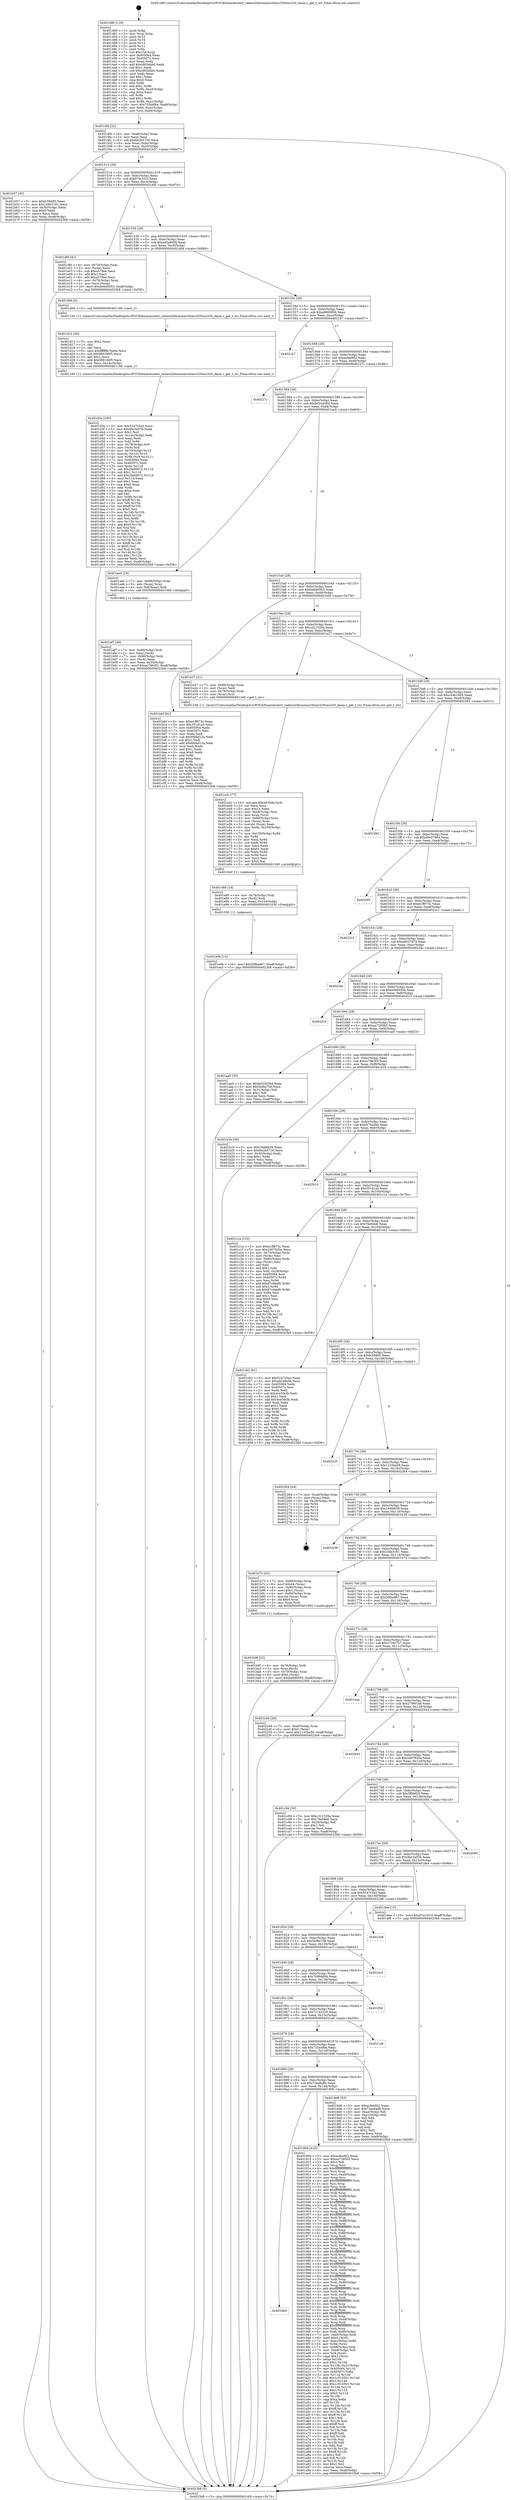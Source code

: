 digraph "0x401480" {
  label = "0x401480 (/mnt/c/Users/mathe/Desktop/tcc/POCII/binaries/extr_radare2librasmarchtms320tms320_dasm.c_get_t_str_Final-ollvm.out::main(0))"
  labelloc = "t"
  node[shape=record]

  Entry [label="",width=0.3,height=0.3,shape=circle,fillcolor=black,style=filled]
  "0x4014f4" [label="{
     0x4014f4 [32]\l
     | [instrs]\l
     &nbsp;&nbsp;0x4014f4 \<+6\>: mov -0xa8(%rbp),%eax\l
     &nbsp;&nbsp;0x4014fa \<+2\>: mov %eax,%ecx\l
     &nbsp;&nbsp;0x4014fc \<+6\>: sub $0x842b5716,%ecx\l
     &nbsp;&nbsp;0x401502 \<+6\>: mov %eax,-0xbc(%rbp)\l
     &nbsp;&nbsp;0x401508 \<+6\>: mov %ecx,-0xc0(%rbp)\l
     &nbsp;&nbsp;0x40150e \<+6\>: je 0000000000401b57 \<main+0x6d7\>\l
  }"]
  "0x401b57" [label="{
     0x401b57 [30]\l
     | [instrs]\l
     &nbsp;&nbsp;0x401b57 \<+5\>: mov $0xfc58d95,%eax\l
     &nbsp;&nbsp;0x401b5c \<+5\>: mov $0x1d4b3161,%ecx\l
     &nbsp;&nbsp;0x401b61 \<+3\>: mov -0x30(%rbp),%edx\l
     &nbsp;&nbsp;0x401b64 \<+3\>: cmp $0x0,%edx\l
     &nbsp;&nbsp;0x401b67 \<+3\>: cmove %ecx,%eax\l
     &nbsp;&nbsp;0x401b6a \<+6\>: mov %eax,-0xa8(%rbp)\l
     &nbsp;&nbsp;0x401b70 \<+5\>: jmp 00000000004023b8 \<main+0xf38\>\l
  }"]
  "0x401514" [label="{
     0x401514 [28]\l
     | [instrs]\l
     &nbsp;&nbsp;0x401514 \<+5\>: jmp 0000000000401519 \<main+0x99\>\l
     &nbsp;&nbsp;0x401519 \<+6\>: mov -0xbc(%rbp),%eax\l
     &nbsp;&nbsp;0x40151f \<+5\>: sub $0x97ec331f,%eax\l
     &nbsp;&nbsp;0x401524 \<+6\>: mov %eax,-0xc4(%rbp)\l
     &nbsp;&nbsp;0x40152a \<+6\>: je 0000000000401dfd \<main+0x97d\>\l
  }"]
  Exit [label="",width=0.3,height=0.3,shape=circle,fillcolor=black,style=filled,peripheries=2]
  "0x401dfd" [label="{
     0x401dfd [42]\l
     | [instrs]\l
     &nbsp;&nbsp;0x401dfd \<+4\>: mov -0x70(%rbp),%rax\l
     &nbsp;&nbsp;0x401e01 \<+2\>: mov (%rax),%ecx\l
     &nbsp;&nbsp;0x401e03 \<+6\>: sub $0xa578ee,%ecx\l
     &nbsp;&nbsp;0x401e09 \<+3\>: add $0x1,%ecx\l
     &nbsp;&nbsp;0x401e0c \<+6\>: add $0xa578ee,%ecx\l
     &nbsp;&nbsp;0x401e12 \<+4\>: mov -0x70(%rbp),%rax\l
     &nbsp;&nbsp;0x401e16 \<+2\>: mov %ecx,(%rax)\l
     &nbsp;&nbsp;0x401e18 \<+10\>: movl $0xbe6d0503,-0xa8(%rbp)\l
     &nbsp;&nbsp;0x401e22 \<+5\>: jmp 00000000004023b8 \<main+0xf38\>\l
  }"]
  "0x401530" [label="{
     0x401530 [28]\l
     | [instrs]\l
     &nbsp;&nbsp;0x401530 \<+5\>: jmp 0000000000401535 \<main+0xb5\>\l
     &nbsp;&nbsp;0x401535 \<+6\>: mov -0xbc(%rbp),%eax\l
     &nbsp;&nbsp;0x40153b \<+5\>: sub $0xa42a8e56,%eax\l
     &nbsp;&nbsp;0x401540 \<+6\>: mov %eax,-0xc8(%rbp)\l
     &nbsp;&nbsp;0x401546 \<+6\>: je 0000000000401d0d \<main+0x88d\>\l
  }"]
  "0x401e9b" [label="{
     0x401e9b [15]\l
     | [instrs]\l
     &nbsp;&nbsp;0x401e9b \<+10\>: movl $0x20fba967,-0xa8(%rbp)\l
     &nbsp;&nbsp;0x401ea5 \<+5\>: jmp 00000000004023b8 \<main+0xf38\>\l
  }"]
  "0x401d0d" [label="{
     0x401d0d [5]\l
     | [instrs]\l
     &nbsp;&nbsp;0x401d0d \<+5\>: call 0000000000401160 \<next_i\>\l
     | [calls]\l
     &nbsp;&nbsp;0x401160 \{1\} (/mnt/c/Users/mathe/Desktop/tcc/POCII/binaries/extr_radare2librasmarchtms320tms320_dasm.c_get_t_str_Final-ollvm.out::next_i)\l
  }"]
  "0x40154c" [label="{
     0x40154c [28]\l
     | [instrs]\l
     &nbsp;&nbsp;0x40154c \<+5\>: jmp 0000000000401551 \<main+0xd1\>\l
     &nbsp;&nbsp;0x401551 \<+6\>: mov -0xbc(%rbp),%eax\l
     &nbsp;&nbsp;0x401557 \<+5\>: sub $0xa8665956,%eax\l
     &nbsp;&nbsp;0x40155c \<+6\>: mov %eax,-0xcc(%rbp)\l
     &nbsp;&nbsp;0x401562 \<+6\>: je 00000000004021b7 \<main+0xd37\>\l
  }"]
  "0x401e89" [label="{
     0x401e89 [18]\l
     | [instrs]\l
     &nbsp;&nbsp;0x401e89 \<+4\>: mov -0x78(%rbp),%rdi\l
     &nbsp;&nbsp;0x401e8d \<+3\>: mov (%rdi),%rdi\l
     &nbsp;&nbsp;0x401e90 \<+6\>: mov %eax,-0x154(%rbp)\l
     &nbsp;&nbsp;0x401e96 \<+5\>: call 0000000000401030 \<free@plt\>\l
     | [calls]\l
     &nbsp;&nbsp;0x401030 \{1\} (unknown)\l
  }"]
  "0x4021b7" [label="{
     0x4021b7\l
  }", style=dashed]
  "0x401568" [label="{
     0x401568 [28]\l
     | [instrs]\l
     &nbsp;&nbsp;0x401568 \<+5\>: jmp 000000000040156d \<main+0xed\>\l
     &nbsp;&nbsp;0x40156d \<+6\>: mov -0xbc(%rbp),%eax\l
     &nbsp;&nbsp;0x401573 \<+5\>: sub $0xacfee902,%eax\l
     &nbsp;&nbsp;0x401578 \<+6\>: mov %eax,-0xd0(%rbp)\l
     &nbsp;&nbsp;0x40157e \<+6\>: je 000000000040227c \<main+0xdfc\>\l
  }"]
  "0x401e3c" [label="{
     0x401e3c [77]\l
     | [instrs]\l
     &nbsp;&nbsp;0x401e3c \<+10\>: movabs $0x4030de,%rdi\l
     &nbsp;&nbsp;0x401e46 \<+2\>: xor %ecx,%ecx\l
     &nbsp;&nbsp;0x401e48 \<+5\>: mov $0x1a,%edx\l
     &nbsp;&nbsp;0x401e4d \<+4\>: mov -0x68(%rbp),%rsi\l
     &nbsp;&nbsp;0x401e51 \<+3\>: mov %rax,(%rsi)\l
     &nbsp;&nbsp;0x401e54 \<+4\>: mov -0x68(%rbp),%rax\l
     &nbsp;&nbsp;0x401e58 \<+3\>: mov (%rax),%rax\l
     &nbsp;&nbsp;0x401e5b \<+3\>: movsbl (%rax),%eax\l
     &nbsp;&nbsp;0x401e5e \<+6\>: mov %edx,-0x150(%rbp)\l
     &nbsp;&nbsp;0x401e64 \<+1\>: cltd\l
     &nbsp;&nbsp;0x401e65 \<+7\>: mov -0x150(%rbp),%r8d\l
     &nbsp;&nbsp;0x401e6c \<+3\>: idiv %r8d\l
     &nbsp;&nbsp;0x401e6f \<+3\>: mov %ecx,%r9d\l
     &nbsp;&nbsp;0x401e72 \<+3\>: sub %edx,%r9d\l
     &nbsp;&nbsp;0x401e75 \<+2\>: mov %ecx,%edx\l
     &nbsp;&nbsp;0x401e77 \<+3\>: sub $0x61,%edx\l
     &nbsp;&nbsp;0x401e7a \<+3\>: add %edx,%r9d\l
     &nbsp;&nbsp;0x401e7d \<+3\>: sub %r9d,%ecx\l
     &nbsp;&nbsp;0x401e80 \<+2\>: mov %ecx,%esi\l
     &nbsp;&nbsp;0x401e82 \<+2\>: mov $0x0,%al\l
     &nbsp;&nbsp;0x401e84 \<+5\>: call 0000000000401040 \<printf@plt\>\l
     | [calls]\l
     &nbsp;&nbsp;0x401040 \{1\} (unknown)\l
  }"]
  "0x40227c" [label="{
     0x40227c\l
  }", style=dashed]
  "0x401584" [label="{
     0x401584 [28]\l
     | [instrs]\l
     &nbsp;&nbsp;0x401584 \<+5\>: jmp 0000000000401589 \<main+0x109\>\l
     &nbsp;&nbsp;0x401589 \<+6\>: mov -0xbc(%rbp),%eax\l
     &nbsp;&nbsp;0x40158f \<+5\>: sub $0xbd33d36d,%eax\l
     &nbsp;&nbsp;0x401594 \<+6\>: mov %eax,-0xd4(%rbp)\l
     &nbsp;&nbsp;0x40159a \<+6\>: je 0000000000401ae4 \<main+0x664\>\l
  }"]
  "0x401d3a" [label="{
     0x401d3a [180]\l
     | [instrs]\l
     &nbsp;&nbsp;0x401d3a \<+5\>: mov $0x5247c5a3,%ecx\l
     &nbsp;&nbsp;0x401d3f \<+5\>: mov $0x4bc3a076,%edx\l
     &nbsp;&nbsp;0x401d44 \<+3\>: mov $0x1,%sil\l
     &nbsp;&nbsp;0x401d47 \<+6\>: mov -0x14c(%rbp),%edi\l
     &nbsp;&nbsp;0x401d4d \<+3\>: imul %eax,%edi\l
     &nbsp;&nbsp;0x401d50 \<+3\>: mov %dil,%r8b\l
     &nbsp;&nbsp;0x401d53 \<+4\>: mov -0x78(%rbp),%r9\l
     &nbsp;&nbsp;0x401d57 \<+3\>: mov (%r9),%r9\l
     &nbsp;&nbsp;0x401d5a \<+4\>: mov -0x70(%rbp),%r10\l
     &nbsp;&nbsp;0x401d5e \<+3\>: movslq (%r10),%r10\l
     &nbsp;&nbsp;0x401d61 \<+4\>: mov %r8b,(%r9,%r10,1)\l
     &nbsp;&nbsp;0x401d65 \<+7\>: mov 0x405064,%eax\l
     &nbsp;&nbsp;0x401d6c \<+7\>: mov 0x40507c,%edi\l
     &nbsp;&nbsp;0x401d73 \<+3\>: mov %eax,%r11d\l
     &nbsp;&nbsp;0x401d76 \<+7\>: sub $0x2fa9d672,%r11d\l
     &nbsp;&nbsp;0x401d7d \<+4\>: sub $0x1,%r11d\l
     &nbsp;&nbsp;0x401d81 \<+7\>: add $0x2fa9d672,%r11d\l
     &nbsp;&nbsp;0x401d88 \<+4\>: imul %r11d,%eax\l
     &nbsp;&nbsp;0x401d8c \<+3\>: and $0x1,%eax\l
     &nbsp;&nbsp;0x401d8f \<+3\>: cmp $0x0,%eax\l
     &nbsp;&nbsp;0x401d92 \<+4\>: sete %r8b\l
     &nbsp;&nbsp;0x401d96 \<+3\>: cmp $0xa,%edi\l
     &nbsp;&nbsp;0x401d99 \<+3\>: setl %bl\l
     &nbsp;&nbsp;0x401d9c \<+3\>: mov %r8b,%r14b\l
     &nbsp;&nbsp;0x401d9f \<+4\>: xor $0xff,%r14b\l
     &nbsp;&nbsp;0x401da3 \<+3\>: mov %bl,%r15b\l
     &nbsp;&nbsp;0x401da6 \<+4\>: xor $0xff,%r15b\l
     &nbsp;&nbsp;0x401daa \<+4\>: xor $0x0,%sil\l
     &nbsp;&nbsp;0x401dae \<+3\>: mov %r14b,%r12b\l
     &nbsp;&nbsp;0x401db1 \<+4\>: and $0x0,%r12b\l
     &nbsp;&nbsp;0x401db5 \<+3\>: and %sil,%r8b\l
     &nbsp;&nbsp;0x401db8 \<+3\>: mov %r15b,%r13b\l
     &nbsp;&nbsp;0x401dbb \<+4\>: and $0x0,%r13b\l
     &nbsp;&nbsp;0x401dbf \<+3\>: and %sil,%bl\l
     &nbsp;&nbsp;0x401dc2 \<+3\>: or %r8b,%r12b\l
     &nbsp;&nbsp;0x401dc5 \<+3\>: or %bl,%r13b\l
     &nbsp;&nbsp;0x401dc8 \<+3\>: xor %r13b,%r12b\l
     &nbsp;&nbsp;0x401dcb \<+3\>: or %r15b,%r14b\l
     &nbsp;&nbsp;0x401dce \<+4\>: xor $0xff,%r14b\l
     &nbsp;&nbsp;0x401dd2 \<+4\>: or $0x0,%sil\l
     &nbsp;&nbsp;0x401dd6 \<+3\>: and %sil,%r14b\l
     &nbsp;&nbsp;0x401dd9 \<+3\>: or %r14b,%r12b\l
     &nbsp;&nbsp;0x401ddc \<+4\>: test $0x1,%r12b\l
     &nbsp;&nbsp;0x401de0 \<+3\>: cmovne %edx,%ecx\l
     &nbsp;&nbsp;0x401de3 \<+6\>: mov %ecx,-0xa8(%rbp)\l
     &nbsp;&nbsp;0x401de9 \<+5\>: jmp 00000000004023b8 \<main+0xf38\>\l
  }"]
  "0x401ae4" [label="{
     0x401ae4 [19]\l
     | [instrs]\l
     &nbsp;&nbsp;0x401ae4 \<+7\>: mov -0x98(%rbp),%rax\l
     &nbsp;&nbsp;0x401aeb \<+3\>: mov (%rax),%rax\l
     &nbsp;&nbsp;0x401aee \<+4\>: mov 0x8(%rax),%rdi\l
     &nbsp;&nbsp;0x401af2 \<+5\>: call 0000000000401060 \<atoi@plt\>\l
     | [calls]\l
     &nbsp;&nbsp;0x401060 \{1\} (unknown)\l
  }"]
  "0x4015a0" [label="{
     0x4015a0 [28]\l
     | [instrs]\l
     &nbsp;&nbsp;0x4015a0 \<+5\>: jmp 00000000004015a5 \<main+0x125\>\l
     &nbsp;&nbsp;0x4015a5 \<+6\>: mov -0xbc(%rbp),%eax\l
     &nbsp;&nbsp;0x4015ab \<+5\>: sub $0xbe6d0503,%eax\l
     &nbsp;&nbsp;0x4015b0 \<+6\>: mov %eax,-0xd8(%rbp)\l
     &nbsp;&nbsp;0x4015b6 \<+6\>: je 0000000000401bbf \<main+0x73f\>\l
  }"]
  "0x401d12" [label="{
     0x401d12 [40]\l
     | [instrs]\l
     &nbsp;&nbsp;0x401d12 \<+5\>: mov $0x2,%ecx\l
     &nbsp;&nbsp;0x401d17 \<+1\>: cltd\l
     &nbsp;&nbsp;0x401d18 \<+2\>: idiv %ecx\l
     &nbsp;&nbsp;0x401d1a \<+6\>: imul $0xfffffffe,%edx,%ecx\l
     &nbsp;&nbsp;0x401d20 \<+6\>: sub $0x969166f5,%ecx\l
     &nbsp;&nbsp;0x401d26 \<+3\>: add $0x1,%ecx\l
     &nbsp;&nbsp;0x401d29 \<+6\>: add $0x969166f5,%ecx\l
     &nbsp;&nbsp;0x401d2f \<+6\>: mov %ecx,-0x14c(%rbp)\l
     &nbsp;&nbsp;0x401d35 \<+5\>: call 0000000000401160 \<next_i\>\l
     | [calls]\l
     &nbsp;&nbsp;0x401160 \{1\} (/mnt/c/Users/mathe/Desktop/tcc/POCII/binaries/extr_radare2librasmarchtms320tms320_dasm.c_get_t_str_Final-ollvm.out::next_i)\l
  }"]
  "0x401bbf" [label="{
     0x401bbf [91]\l
     | [instrs]\l
     &nbsp;&nbsp;0x401bbf \<+5\>: mov $0xe1ff973c,%eax\l
     &nbsp;&nbsp;0x401bc4 \<+5\>: mov $0x351d1a3,%ecx\l
     &nbsp;&nbsp;0x401bc9 \<+7\>: mov 0x405064,%edx\l
     &nbsp;&nbsp;0x401bd0 \<+7\>: mov 0x40507c,%esi\l
     &nbsp;&nbsp;0x401bd7 \<+2\>: mov %edx,%edi\l
     &nbsp;&nbsp;0x401bd9 \<+6\>: sub $0x6fd4d12a,%edi\l
     &nbsp;&nbsp;0x401bdf \<+3\>: sub $0x1,%edi\l
     &nbsp;&nbsp;0x401be2 \<+6\>: add $0x6fd4d12a,%edi\l
     &nbsp;&nbsp;0x401be8 \<+3\>: imul %edi,%edx\l
     &nbsp;&nbsp;0x401beb \<+3\>: and $0x1,%edx\l
     &nbsp;&nbsp;0x401bee \<+3\>: cmp $0x0,%edx\l
     &nbsp;&nbsp;0x401bf1 \<+4\>: sete %r8b\l
     &nbsp;&nbsp;0x401bf5 \<+3\>: cmp $0xa,%esi\l
     &nbsp;&nbsp;0x401bf8 \<+4\>: setl %r9b\l
     &nbsp;&nbsp;0x401bfc \<+3\>: mov %r8b,%r10b\l
     &nbsp;&nbsp;0x401bff \<+3\>: and %r9b,%r10b\l
     &nbsp;&nbsp;0x401c02 \<+3\>: xor %r9b,%r8b\l
     &nbsp;&nbsp;0x401c05 \<+3\>: or %r8b,%r10b\l
     &nbsp;&nbsp;0x401c08 \<+4\>: test $0x1,%r10b\l
     &nbsp;&nbsp;0x401c0c \<+3\>: cmovne %ecx,%eax\l
     &nbsp;&nbsp;0x401c0f \<+6\>: mov %eax,-0xa8(%rbp)\l
     &nbsp;&nbsp;0x401c15 \<+5\>: jmp 00000000004023b8 \<main+0xf38\>\l
  }"]
  "0x4015bc" [label="{
     0x4015bc [28]\l
     | [instrs]\l
     &nbsp;&nbsp;0x4015bc \<+5\>: jmp 00000000004015c1 \<main+0x141\>\l
     &nbsp;&nbsp;0x4015c1 \<+6\>: mov -0xbc(%rbp),%eax\l
     &nbsp;&nbsp;0x4015c7 \<+5\>: sub $0xc321529a,%eax\l
     &nbsp;&nbsp;0x4015cc \<+6\>: mov %eax,-0xdc(%rbp)\l
     &nbsp;&nbsp;0x4015d2 \<+6\>: je 0000000000401e27 \<main+0x9a7\>\l
  }"]
  "0x401b9f" [label="{
     0x401b9f [32]\l
     | [instrs]\l
     &nbsp;&nbsp;0x401b9f \<+4\>: mov -0x78(%rbp),%rdi\l
     &nbsp;&nbsp;0x401ba3 \<+3\>: mov %rax,(%rdi)\l
     &nbsp;&nbsp;0x401ba6 \<+4\>: mov -0x70(%rbp),%rax\l
     &nbsp;&nbsp;0x401baa \<+6\>: movl $0x0,(%rax)\l
     &nbsp;&nbsp;0x401bb0 \<+10\>: movl $0xbe6d0503,-0xa8(%rbp)\l
     &nbsp;&nbsp;0x401bba \<+5\>: jmp 00000000004023b8 \<main+0xf38\>\l
  }"]
  "0x401e27" [label="{
     0x401e27 [21]\l
     | [instrs]\l
     &nbsp;&nbsp;0x401e27 \<+7\>: mov -0x88(%rbp),%rax\l
     &nbsp;&nbsp;0x401e2e \<+2\>: mov (%rax),%edi\l
     &nbsp;&nbsp;0x401e30 \<+4\>: mov -0x78(%rbp),%rax\l
     &nbsp;&nbsp;0x401e34 \<+3\>: mov (%rax),%rsi\l
     &nbsp;&nbsp;0x401e37 \<+5\>: call 0000000000401240 \<get_t_str\>\l
     | [calls]\l
     &nbsp;&nbsp;0x401240 \{1\} (/mnt/c/Users/mathe/Desktop/tcc/POCII/binaries/extr_radare2librasmarchtms320tms320_dasm.c_get_t_str_Final-ollvm.out::get_t_str)\l
  }"]
  "0x4015d8" [label="{
     0x4015d8 [28]\l
     | [instrs]\l
     &nbsp;&nbsp;0x4015d8 \<+5\>: jmp 00000000004015dd \<main+0x15d\>\l
     &nbsp;&nbsp;0x4015dd \<+6\>: mov -0xbc(%rbp),%eax\l
     &nbsp;&nbsp;0x4015e3 \<+5\>: sub $0xc54b1805,%eax\l
     &nbsp;&nbsp;0x4015e8 \<+6\>: mov %eax,-0xe0(%rbp)\l
     &nbsp;&nbsp;0x4015ee \<+6\>: je 0000000000402393 \<main+0xf13\>\l
  }"]
  "0x401af7" [label="{
     0x401af7 [36]\l
     | [instrs]\l
     &nbsp;&nbsp;0x401af7 \<+7\>: mov -0x90(%rbp),%rdi\l
     &nbsp;&nbsp;0x401afe \<+2\>: mov %eax,(%rdi)\l
     &nbsp;&nbsp;0x401b00 \<+7\>: mov -0x90(%rbp),%rdi\l
     &nbsp;&nbsp;0x401b07 \<+2\>: mov (%rdi),%eax\l
     &nbsp;&nbsp;0x401b09 \<+3\>: mov %eax,-0x30(%rbp)\l
     &nbsp;&nbsp;0x401b0c \<+10\>: movl $0xec7863f3,-0xa8(%rbp)\l
     &nbsp;&nbsp;0x401b16 \<+5\>: jmp 00000000004023b8 \<main+0xf38\>\l
  }"]
  "0x402393" [label="{
     0x402393\l
  }", style=dashed]
  "0x4015f4" [label="{
     0x4015f4 [28]\l
     | [instrs]\l
     &nbsp;&nbsp;0x4015f4 \<+5\>: jmp 00000000004015f9 \<main+0x179\>\l
     &nbsp;&nbsp;0x4015f9 \<+6\>: mov -0xbc(%rbp),%eax\l
     &nbsp;&nbsp;0x4015ff \<+5\>: sub $0xd9e07984,%eax\l
     &nbsp;&nbsp;0x401604 \<+6\>: mov %eax,-0xe4(%rbp)\l
     &nbsp;&nbsp;0x40160a \<+6\>: je 00000000004020f3 \<main+0xc73\>\l
  }"]
  "0x4018b0" [label="{
     0x4018b0\l
  }", style=dashed]
  "0x4020f3" [label="{
     0x4020f3\l
  }", style=dashed]
  "0x401610" [label="{
     0x401610 [28]\l
     | [instrs]\l
     &nbsp;&nbsp;0x401610 \<+5\>: jmp 0000000000401615 \<main+0x195\>\l
     &nbsp;&nbsp;0x401615 \<+6\>: mov -0xbc(%rbp),%eax\l
     &nbsp;&nbsp;0x40161b \<+5\>: sub $0xe1ff973c,%eax\l
     &nbsp;&nbsp;0x401620 \<+6\>: mov %eax,-0xe8(%rbp)\l
     &nbsp;&nbsp;0x401626 \<+6\>: je 00000000004022c1 \<main+0xe41\>\l
  }"]
  "0x40190b" [label="{
     0x40190b [410]\l
     | [instrs]\l
     &nbsp;&nbsp;0x40190b \<+5\>: mov $0xacfee902,%eax\l
     &nbsp;&nbsp;0x401910 \<+5\>: mov $0xea7265b5,%ecx\l
     &nbsp;&nbsp;0x401915 \<+2\>: mov $0x1,%dl\l
     &nbsp;&nbsp;0x401917 \<+3\>: mov %rsp,%rsi\l
     &nbsp;&nbsp;0x40191a \<+4\>: add $0xfffffffffffffff0,%rsi\l
     &nbsp;&nbsp;0x40191e \<+3\>: mov %rsi,%rsp\l
     &nbsp;&nbsp;0x401921 \<+7\>: mov %rsi,-0xa0(%rbp)\l
     &nbsp;&nbsp;0x401928 \<+3\>: mov %rsp,%rsi\l
     &nbsp;&nbsp;0x40192b \<+4\>: add $0xfffffffffffffff0,%rsi\l
     &nbsp;&nbsp;0x40192f \<+3\>: mov %rsi,%rsp\l
     &nbsp;&nbsp;0x401932 \<+3\>: mov %rsp,%rdi\l
     &nbsp;&nbsp;0x401935 \<+4\>: add $0xfffffffffffffff0,%rdi\l
     &nbsp;&nbsp;0x401939 \<+3\>: mov %rdi,%rsp\l
     &nbsp;&nbsp;0x40193c \<+7\>: mov %rdi,-0x98(%rbp)\l
     &nbsp;&nbsp;0x401943 \<+3\>: mov %rsp,%rdi\l
     &nbsp;&nbsp;0x401946 \<+4\>: add $0xfffffffffffffff0,%rdi\l
     &nbsp;&nbsp;0x40194a \<+3\>: mov %rdi,%rsp\l
     &nbsp;&nbsp;0x40194d \<+7\>: mov %rdi,-0x90(%rbp)\l
     &nbsp;&nbsp;0x401954 \<+3\>: mov %rsp,%rdi\l
     &nbsp;&nbsp;0x401957 \<+4\>: add $0xfffffffffffffff0,%rdi\l
     &nbsp;&nbsp;0x40195b \<+3\>: mov %rdi,%rsp\l
     &nbsp;&nbsp;0x40195e \<+7\>: mov %rdi,-0x88(%rbp)\l
     &nbsp;&nbsp;0x401965 \<+3\>: mov %rsp,%rdi\l
     &nbsp;&nbsp;0x401968 \<+4\>: add $0xfffffffffffffff0,%rdi\l
     &nbsp;&nbsp;0x40196c \<+3\>: mov %rdi,%rsp\l
     &nbsp;&nbsp;0x40196f \<+4\>: mov %rdi,-0x80(%rbp)\l
     &nbsp;&nbsp;0x401973 \<+3\>: mov %rsp,%rdi\l
     &nbsp;&nbsp;0x401976 \<+4\>: add $0xfffffffffffffff0,%rdi\l
     &nbsp;&nbsp;0x40197a \<+3\>: mov %rdi,%rsp\l
     &nbsp;&nbsp;0x40197d \<+4\>: mov %rdi,-0x78(%rbp)\l
     &nbsp;&nbsp;0x401981 \<+3\>: mov %rsp,%rdi\l
     &nbsp;&nbsp;0x401984 \<+4\>: add $0xfffffffffffffff0,%rdi\l
     &nbsp;&nbsp;0x401988 \<+3\>: mov %rdi,%rsp\l
     &nbsp;&nbsp;0x40198b \<+4\>: mov %rdi,-0x70(%rbp)\l
     &nbsp;&nbsp;0x40198f \<+3\>: mov %rsp,%rdi\l
     &nbsp;&nbsp;0x401992 \<+4\>: add $0xfffffffffffffff0,%rdi\l
     &nbsp;&nbsp;0x401996 \<+3\>: mov %rdi,%rsp\l
     &nbsp;&nbsp;0x401999 \<+4\>: mov %rdi,-0x68(%rbp)\l
     &nbsp;&nbsp;0x40199d \<+3\>: mov %rsp,%rdi\l
     &nbsp;&nbsp;0x4019a0 \<+4\>: add $0xfffffffffffffff0,%rdi\l
     &nbsp;&nbsp;0x4019a4 \<+3\>: mov %rdi,%rsp\l
     &nbsp;&nbsp;0x4019a7 \<+4\>: mov %rdi,-0x60(%rbp)\l
     &nbsp;&nbsp;0x4019ab \<+3\>: mov %rsp,%rdi\l
     &nbsp;&nbsp;0x4019ae \<+4\>: add $0xfffffffffffffff0,%rdi\l
     &nbsp;&nbsp;0x4019b2 \<+3\>: mov %rdi,%rsp\l
     &nbsp;&nbsp;0x4019b5 \<+4\>: mov %rdi,-0x58(%rbp)\l
     &nbsp;&nbsp;0x4019b9 \<+3\>: mov %rsp,%rdi\l
     &nbsp;&nbsp;0x4019bc \<+4\>: add $0xfffffffffffffff0,%rdi\l
     &nbsp;&nbsp;0x4019c0 \<+3\>: mov %rdi,%rsp\l
     &nbsp;&nbsp;0x4019c3 \<+4\>: mov %rdi,-0x50(%rbp)\l
     &nbsp;&nbsp;0x4019c7 \<+3\>: mov %rsp,%rdi\l
     &nbsp;&nbsp;0x4019ca \<+4\>: add $0xfffffffffffffff0,%rdi\l
     &nbsp;&nbsp;0x4019ce \<+3\>: mov %rdi,%rsp\l
     &nbsp;&nbsp;0x4019d1 \<+4\>: mov %rdi,-0x48(%rbp)\l
     &nbsp;&nbsp;0x4019d5 \<+3\>: mov %rsp,%rdi\l
     &nbsp;&nbsp;0x4019d8 \<+4\>: add $0xfffffffffffffff0,%rdi\l
     &nbsp;&nbsp;0x4019dc \<+3\>: mov %rdi,%rsp\l
     &nbsp;&nbsp;0x4019df \<+4\>: mov %rdi,-0x40(%rbp)\l
     &nbsp;&nbsp;0x4019e3 \<+7\>: mov -0xa0(%rbp),%rdi\l
     &nbsp;&nbsp;0x4019ea \<+6\>: movl $0x0,(%rdi)\l
     &nbsp;&nbsp;0x4019f0 \<+7\>: mov -0xac(%rbp),%r8d\l
     &nbsp;&nbsp;0x4019f7 \<+3\>: mov %r8d,(%rsi)\l
     &nbsp;&nbsp;0x4019fa \<+7\>: mov -0x98(%rbp),%rdi\l
     &nbsp;&nbsp;0x401a01 \<+7\>: mov -0xb8(%rbp),%r9\l
     &nbsp;&nbsp;0x401a08 \<+3\>: mov %r9,(%rdi)\l
     &nbsp;&nbsp;0x401a0b \<+3\>: cmpl $0x2,(%rsi)\l
     &nbsp;&nbsp;0x401a0e \<+4\>: setne %r10b\l
     &nbsp;&nbsp;0x401a12 \<+4\>: and $0x1,%r10b\l
     &nbsp;&nbsp;0x401a16 \<+4\>: mov %r10b,-0x31(%rbp)\l
     &nbsp;&nbsp;0x401a1a \<+8\>: mov 0x405064,%r11d\l
     &nbsp;&nbsp;0x401a22 \<+7\>: mov 0x40507c,%ebx\l
     &nbsp;&nbsp;0x401a29 \<+3\>: mov %r11d,%r14d\l
     &nbsp;&nbsp;0x401a2c \<+7\>: add $0x1c514561,%r14d\l
     &nbsp;&nbsp;0x401a33 \<+4\>: sub $0x1,%r14d\l
     &nbsp;&nbsp;0x401a37 \<+7\>: sub $0x1c514561,%r14d\l
     &nbsp;&nbsp;0x401a3e \<+4\>: imul %r14d,%r11d\l
     &nbsp;&nbsp;0x401a42 \<+4\>: and $0x1,%r11d\l
     &nbsp;&nbsp;0x401a46 \<+4\>: cmp $0x0,%r11d\l
     &nbsp;&nbsp;0x401a4a \<+4\>: sete %r10b\l
     &nbsp;&nbsp;0x401a4e \<+3\>: cmp $0xa,%ebx\l
     &nbsp;&nbsp;0x401a51 \<+4\>: setl %r15b\l
     &nbsp;&nbsp;0x401a55 \<+3\>: mov %r10b,%r12b\l
     &nbsp;&nbsp;0x401a58 \<+4\>: xor $0xff,%r12b\l
     &nbsp;&nbsp;0x401a5c \<+3\>: mov %r15b,%r13b\l
     &nbsp;&nbsp;0x401a5f \<+4\>: xor $0xff,%r13b\l
     &nbsp;&nbsp;0x401a63 \<+3\>: xor $0x1,%dl\l
     &nbsp;&nbsp;0x401a66 \<+3\>: mov %r12b,%sil\l
     &nbsp;&nbsp;0x401a69 \<+4\>: and $0xff,%sil\l
     &nbsp;&nbsp;0x401a6d \<+3\>: and %dl,%r10b\l
     &nbsp;&nbsp;0x401a70 \<+3\>: mov %r13b,%dil\l
     &nbsp;&nbsp;0x401a73 \<+4\>: and $0xff,%dil\l
     &nbsp;&nbsp;0x401a77 \<+3\>: and %dl,%r15b\l
     &nbsp;&nbsp;0x401a7a \<+3\>: or %r10b,%sil\l
     &nbsp;&nbsp;0x401a7d \<+3\>: or %r15b,%dil\l
     &nbsp;&nbsp;0x401a80 \<+3\>: xor %dil,%sil\l
     &nbsp;&nbsp;0x401a83 \<+3\>: or %r13b,%r12b\l
     &nbsp;&nbsp;0x401a86 \<+4\>: xor $0xff,%r12b\l
     &nbsp;&nbsp;0x401a8a \<+3\>: or $0x1,%dl\l
     &nbsp;&nbsp;0x401a8d \<+3\>: and %dl,%r12b\l
     &nbsp;&nbsp;0x401a90 \<+3\>: or %r12b,%sil\l
     &nbsp;&nbsp;0x401a93 \<+4\>: test $0x1,%sil\l
     &nbsp;&nbsp;0x401a97 \<+3\>: cmovne %ecx,%eax\l
     &nbsp;&nbsp;0x401a9a \<+6\>: mov %eax,-0xa8(%rbp)\l
     &nbsp;&nbsp;0x401aa0 \<+5\>: jmp 00000000004023b8 \<main+0xf38\>\l
  }"]
  "0x4022c1" [label="{
     0x4022c1\l
  }", style=dashed]
  "0x40162c" [label="{
     0x40162c [28]\l
     | [instrs]\l
     &nbsp;&nbsp;0x40162c \<+5\>: jmp 0000000000401631 \<main+0x1b1\>\l
     &nbsp;&nbsp;0x401631 \<+6\>: mov -0xbc(%rbp),%eax\l
     &nbsp;&nbsp;0x401637 \<+5\>: sub $0xe9537874,%eax\l
     &nbsp;&nbsp;0x40163c \<+6\>: mov %eax,-0xec(%rbp)\l
     &nbsp;&nbsp;0x401642 \<+6\>: je 000000000040234c \<main+0xecc\>\l
  }"]
  "0x401480" [label="{
     0x401480 [116]\l
     | [instrs]\l
     &nbsp;&nbsp;0x401480 \<+1\>: push %rbp\l
     &nbsp;&nbsp;0x401481 \<+3\>: mov %rsp,%rbp\l
     &nbsp;&nbsp;0x401484 \<+2\>: push %r15\l
     &nbsp;&nbsp;0x401486 \<+2\>: push %r14\l
     &nbsp;&nbsp;0x401488 \<+2\>: push %r13\l
     &nbsp;&nbsp;0x40148a \<+2\>: push %r12\l
     &nbsp;&nbsp;0x40148c \<+1\>: push %rbx\l
     &nbsp;&nbsp;0x40148d \<+7\>: sub $0x158,%rsp\l
     &nbsp;&nbsp;0x401494 \<+7\>: mov 0x405064,%eax\l
     &nbsp;&nbsp;0x40149b \<+7\>: mov 0x40507c,%ecx\l
     &nbsp;&nbsp;0x4014a2 \<+2\>: mov %eax,%edx\l
     &nbsp;&nbsp;0x4014a4 \<+6\>: add $0xcd02ebb0,%edx\l
     &nbsp;&nbsp;0x4014aa \<+3\>: sub $0x1,%edx\l
     &nbsp;&nbsp;0x4014ad \<+6\>: sub $0xcd02ebb0,%edx\l
     &nbsp;&nbsp;0x4014b3 \<+3\>: imul %edx,%eax\l
     &nbsp;&nbsp;0x4014b6 \<+3\>: and $0x1,%eax\l
     &nbsp;&nbsp;0x4014b9 \<+3\>: cmp $0x0,%eax\l
     &nbsp;&nbsp;0x4014bc \<+4\>: sete %r8b\l
     &nbsp;&nbsp;0x4014c0 \<+4\>: and $0x1,%r8b\l
     &nbsp;&nbsp;0x4014c4 \<+7\>: mov %r8b,-0xa2(%rbp)\l
     &nbsp;&nbsp;0x4014cb \<+3\>: cmp $0xa,%ecx\l
     &nbsp;&nbsp;0x4014ce \<+4\>: setl %r8b\l
     &nbsp;&nbsp;0x4014d2 \<+4\>: and $0x1,%r8b\l
     &nbsp;&nbsp;0x4014d6 \<+7\>: mov %r8b,-0xa1(%rbp)\l
     &nbsp;&nbsp;0x4014dd \<+10\>: movl $0x725a4fba,-0xa8(%rbp)\l
     &nbsp;&nbsp;0x4014e7 \<+6\>: mov %edi,-0xac(%rbp)\l
     &nbsp;&nbsp;0x4014ed \<+7\>: mov %rsi,-0xb8(%rbp)\l
  }"]
  "0x40234c" [label="{
     0x40234c\l
  }", style=dashed]
  "0x401648" [label="{
     0x401648 [28]\l
     | [instrs]\l
     &nbsp;&nbsp;0x401648 \<+5\>: jmp 000000000040164d \<main+0x1cd\>\l
     &nbsp;&nbsp;0x40164d \<+6\>: mov -0xbc(%rbp),%eax\l
     &nbsp;&nbsp;0x401653 \<+5\>: sub $0xe9d8555a,%eax\l
     &nbsp;&nbsp;0x401658 \<+6\>: mov %eax,-0xf0(%rbp)\l
     &nbsp;&nbsp;0x40165e \<+6\>: je 000000000040201f \<main+0xb9f\>\l
  }"]
  "0x4023b8" [label="{
     0x4023b8 [5]\l
     | [instrs]\l
     &nbsp;&nbsp;0x4023b8 \<+5\>: jmp 00000000004014f4 \<main+0x74\>\l
  }"]
  "0x40201f" [label="{
     0x40201f\l
  }", style=dashed]
  "0x401664" [label="{
     0x401664 [28]\l
     | [instrs]\l
     &nbsp;&nbsp;0x401664 \<+5\>: jmp 0000000000401669 \<main+0x1e9\>\l
     &nbsp;&nbsp;0x401669 \<+6\>: mov -0xbc(%rbp),%eax\l
     &nbsp;&nbsp;0x40166f \<+5\>: sub $0xea7265b5,%eax\l
     &nbsp;&nbsp;0x401674 \<+6\>: mov %eax,-0xf4(%rbp)\l
     &nbsp;&nbsp;0x40167a \<+6\>: je 0000000000401aa5 \<main+0x625\>\l
  }"]
  "0x401894" [label="{
     0x401894 [28]\l
     | [instrs]\l
     &nbsp;&nbsp;0x401894 \<+5\>: jmp 0000000000401899 \<main+0x419\>\l
     &nbsp;&nbsp;0x401899 \<+6\>: mov -0xbc(%rbp),%eax\l
     &nbsp;&nbsp;0x40189f \<+5\>: sub $0x72ee6a8b,%eax\l
     &nbsp;&nbsp;0x4018a4 \<+6\>: mov %eax,-0x144(%rbp)\l
     &nbsp;&nbsp;0x4018aa \<+6\>: je 000000000040190b \<main+0x48b\>\l
  }"]
  "0x401aa5" [label="{
     0x401aa5 [30]\l
     | [instrs]\l
     &nbsp;&nbsp;0x401aa5 \<+5\>: mov $0xbd33d36d,%eax\l
     &nbsp;&nbsp;0x401aaa \<+5\>: mov $0x5bf6e708,%ecx\l
     &nbsp;&nbsp;0x401aaf \<+3\>: mov -0x31(%rbp),%dl\l
     &nbsp;&nbsp;0x401ab2 \<+3\>: test $0x1,%dl\l
     &nbsp;&nbsp;0x401ab5 \<+3\>: cmovne %ecx,%eax\l
     &nbsp;&nbsp;0x401ab8 \<+6\>: mov %eax,-0xa8(%rbp)\l
     &nbsp;&nbsp;0x401abe \<+5\>: jmp 00000000004023b8 \<main+0xf38\>\l
  }"]
  "0x401680" [label="{
     0x401680 [28]\l
     | [instrs]\l
     &nbsp;&nbsp;0x401680 \<+5\>: jmp 0000000000401685 \<main+0x205\>\l
     &nbsp;&nbsp;0x401685 \<+6\>: mov -0xbc(%rbp),%eax\l
     &nbsp;&nbsp;0x40168b \<+5\>: sub $0xec7863f3,%eax\l
     &nbsp;&nbsp;0x401690 \<+6\>: mov %eax,-0xf8(%rbp)\l
     &nbsp;&nbsp;0x401696 \<+6\>: je 0000000000401b1b \<main+0x69b\>\l
  }"]
  "0x4018d6" [label="{
     0x4018d6 [53]\l
     | [instrs]\l
     &nbsp;&nbsp;0x4018d6 \<+5\>: mov $0xacfee902,%eax\l
     &nbsp;&nbsp;0x4018db \<+5\>: mov $0x72ee6a8b,%ecx\l
     &nbsp;&nbsp;0x4018e0 \<+6\>: mov -0xa2(%rbp),%dl\l
     &nbsp;&nbsp;0x4018e6 \<+7\>: mov -0xa1(%rbp),%sil\l
     &nbsp;&nbsp;0x4018ed \<+3\>: mov %dl,%dil\l
     &nbsp;&nbsp;0x4018f0 \<+3\>: and %sil,%dil\l
     &nbsp;&nbsp;0x4018f3 \<+3\>: xor %sil,%dl\l
     &nbsp;&nbsp;0x4018f6 \<+3\>: or %dl,%dil\l
     &nbsp;&nbsp;0x4018f9 \<+4\>: test $0x1,%dil\l
     &nbsp;&nbsp;0x4018fd \<+3\>: cmovne %ecx,%eax\l
     &nbsp;&nbsp;0x401900 \<+6\>: mov %eax,-0xa8(%rbp)\l
     &nbsp;&nbsp;0x401906 \<+5\>: jmp 00000000004023b8 \<main+0xf38\>\l
  }"]
  "0x401b1b" [label="{
     0x401b1b [30]\l
     | [instrs]\l
     &nbsp;&nbsp;0x401b1b \<+5\>: mov $0x194fd639,%eax\l
     &nbsp;&nbsp;0x401b20 \<+5\>: mov $0x842b5716,%ecx\l
     &nbsp;&nbsp;0x401b25 \<+3\>: mov -0x30(%rbp),%edx\l
     &nbsp;&nbsp;0x401b28 \<+3\>: cmp $0x1,%edx\l
     &nbsp;&nbsp;0x401b2b \<+3\>: cmovl %ecx,%eax\l
     &nbsp;&nbsp;0x401b2e \<+6\>: mov %eax,-0xa8(%rbp)\l
     &nbsp;&nbsp;0x401b34 \<+5\>: jmp 00000000004023b8 \<main+0xf38\>\l
  }"]
  "0x40169c" [label="{
     0x40169c [28]\l
     | [instrs]\l
     &nbsp;&nbsp;0x40169c \<+5\>: jmp 00000000004016a1 \<main+0x221\>\l
     &nbsp;&nbsp;0x4016a1 \<+6\>: mov -0xbc(%rbp),%eax\l
     &nbsp;&nbsp;0x4016a7 \<+5\>: sub $0xf470a2bb,%eax\l
     &nbsp;&nbsp;0x4016ac \<+6\>: mov %eax,-0xfc(%rbp)\l
     &nbsp;&nbsp;0x4016b2 \<+6\>: je 0000000000402010 \<main+0xb90\>\l
  }"]
  "0x401878" [label="{
     0x401878 [28]\l
     | [instrs]\l
     &nbsp;&nbsp;0x401878 \<+5\>: jmp 000000000040187d \<main+0x3fd\>\l
     &nbsp;&nbsp;0x40187d \<+6\>: mov -0xbc(%rbp),%eax\l
     &nbsp;&nbsp;0x401883 \<+5\>: sub $0x725a4fba,%eax\l
     &nbsp;&nbsp;0x401888 \<+6\>: mov %eax,-0x140(%rbp)\l
     &nbsp;&nbsp;0x40188e \<+6\>: je 00000000004018d6 \<main+0x456\>\l
  }"]
  "0x402010" [label="{
     0x402010\l
  }", style=dashed]
  "0x4016b8" [label="{
     0x4016b8 [28]\l
     | [instrs]\l
     &nbsp;&nbsp;0x4016b8 \<+5\>: jmp 00000000004016bd \<main+0x23d\>\l
     &nbsp;&nbsp;0x4016bd \<+6\>: mov -0xbc(%rbp),%eax\l
     &nbsp;&nbsp;0x4016c3 \<+5\>: sub $0x351d1a3,%eax\l
     &nbsp;&nbsp;0x4016c8 \<+6\>: mov %eax,-0x100(%rbp)\l
     &nbsp;&nbsp;0x4016ce \<+6\>: je 0000000000401c1a \<main+0x79a\>\l
  }"]
  "0x4021a8" [label="{
     0x4021a8\l
  }", style=dashed]
  "0x401c1a" [label="{
     0x401c1a [122]\l
     | [instrs]\l
     &nbsp;&nbsp;0x401c1a \<+5\>: mov $0xe1ff973c,%eax\l
     &nbsp;&nbsp;0x401c1f \<+5\>: mov $0x2d07820e,%ecx\l
     &nbsp;&nbsp;0x401c24 \<+4\>: mov -0x70(%rbp),%rdx\l
     &nbsp;&nbsp;0x401c28 \<+2\>: mov (%rdx),%esi\l
     &nbsp;&nbsp;0x401c2a \<+4\>: mov -0x80(%rbp),%rdx\l
     &nbsp;&nbsp;0x401c2e \<+2\>: cmp (%rdx),%esi\l
     &nbsp;&nbsp;0x401c30 \<+4\>: setl %dil\l
     &nbsp;&nbsp;0x401c34 \<+4\>: and $0x1,%dil\l
     &nbsp;&nbsp;0x401c38 \<+4\>: mov %dil,-0x29(%rbp)\l
     &nbsp;&nbsp;0x401c3c \<+7\>: mov 0x405064,%esi\l
     &nbsp;&nbsp;0x401c43 \<+8\>: mov 0x40507c,%r8d\l
     &nbsp;&nbsp;0x401c4b \<+3\>: mov %esi,%r9d\l
     &nbsp;&nbsp;0x401c4e \<+7\>: add $0x87c9abf0,%r9d\l
     &nbsp;&nbsp;0x401c55 \<+4\>: sub $0x1,%r9d\l
     &nbsp;&nbsp;0x401c59 \<+7\>: sub $0x87c9abf0,%r9d\l
     &nbsp;&nbsp;0x401c60 \<+4\>: imul %r9d,%esi\l
     &nbsp;&nbsp;0x401c64 \<+3\>: and $0x1,%esi\l
     &nbsp;&nbsp;0x401c67 \<+3\>: cmp $0x0,%esi\l
     &nbsp;&nbsp;0x401c6a \<+4\>: sete %dil\l
     &nbsp;&nbsp;0x401c6e \<+4\>: cmp $0xa,%r8d\l
     &nbsp;&nbsp;0x401c72 \<+4\>: setl %r10b\l
     &nbsp;&nbsp;0x401c76 \<+3\>: mov %dil,%r11b\l
     &nbsp;&nbsp;0x401c79 \<+3\>: and %r10b,%r11b\l
     &nbsp;&nbsp;0x401c7c \<+3\>: xor %r10b,%dil\l
     &nbsp;&nbsp;0x401c7f \<+3\>: or %dil,%r11b\l
     &nbsp;&nbsp;0x401c82 \<+4\>: test $0x1,%r11b\l
     &nbsp;&nbsp;0x401c86 \<+3\>: cmovne %ecx,%eax\l
     &nbsp;&nbsp;0x401c89 \<+6\>: mov %eax,-0xa8(%rbp)\l
     &nbsp;&nbsp;0x401c8f \<+5\>: jmp 00000000004023b8 \<main+0xf38\>\l
  }"]
  "0x4016d4" [label="{
     0x4016d4 [28]\l
     | [instrs]\l
     &nbsp;&nbsp;0x4016d4 \<+5\>: jmp 00000000004016d9 \<main+0x259\>\l
     &nbsp;&nbsp;0x4016d9 \<+6\>: mov -0xbc(%rbp),%eax\l
     &nbsp;&nbsp;0x4016df \<+5\>: sub $0x76e6de6,%eax\l
     &nbsp;&nbsp;0x4016e4 \<+6\>: mov %eax,-0x104(%rbp)\l
     &nbsp;&nbsp;0x4016ea \<+6\>: je 0000000000401cb2 \<main+0x832\>\l
  }"]
  "0x40185c" [label="{
     0x40185c [28]\l
     | [instrs]\l
     &nbsp;&nbsp;0x40185c \<+5\>: jmp 0000000000401861 \<main+0x3e1\>\l
     &nbsp;&nbsp;0x401861 \<+6\>: mov -0xbc(%rbp),%eax\l
     &nbsp;&nbsp;0x401867 \<+5\>: sub $0x71142216,%eax\l
     &nbsp;&nbsp;0x40186c \<+6\>: mov %eax,-0x13c(%rbp)\l
     &nbsp;&nbsp;0x401872 \<+6\>: je 00000000004021a8 \<main+0xd28\>\l
  }"]
  "0x401cb2" [label="{
     0x401cb2 [91]\l
     | [instrs]\l
     &nbsp;&nbsp;0x401cb2 \<+5\>: mov $0x5247c5a3,%eax\l
     &nbsp;&nbsp;0x401cb7 \<+5\>: mov $0xa42a8e56,%ecx\l
     &nbsp;&nbsp;0x401cbc \<+7\>: mov 0x405064,%edx\l
     &nbsp;&nbsp;0x401cc3 \<+7\>: mov 0x40507c,%esi\l
     &nbsp;&nbsp;0x401cca \<+2\>: mov %edx,%edi\l
     &nbsp;&nbsp;0x401ccc \<+6\>: sub $0x4ce5fe3b,%edi\l
     &nbsp;&nbsp;0x401cd2 \<+3\>: sub $0x1,%edi\l
     &nbsp;&nbsp;0x401cd5 \<+6\>: add $0x4ce5fe3b,%edi\l
     &nbsp;&nbsp;0x401cdb \<+3\>: imul %edi,%edx\l
     &nbsp;&nbsp;0x401cde \<+3\>: and $0x1,%edx\l
     &nbsp;&nbsp;0x401ce1 \<+3\>: cmp $0x0,%edx\l
     &nbsp;&nbsp;0x401ce4 \<+4\>: sete %r8b\l
     &nbsp;&nbsp;0x401ce8 \<+3\>: cmp $0xa,%esi\l
     &nbsp;&nbsp;0x401ceb \<+4\>: setl %r9b\l
     &nbsp;&nbsp;0x401cef \<+3\>: mov %r8b,%r10b\l
     &nbsp;&nbsp;0x401cf2 \<+3\>: and %r9b,%r10b\l
     &nbsp;&nbsp;0x401cf5 \<+3\>: xor %r9b,%r8b\l
     &nbsp;&nbsp;0x401cf8 \<+3\>: or %r8b,%r10b\l
     &nbsp;&nbsp;0x401cfb \<+4\>: test $0x1,%r10b\l
     &nbsp;&nbsp;0x401cff \<+3\>: cmovne %ecx,%eax\l
     &nbsp;&nbsp;0x401d02 \<+6\>: mov %eax,-0xa8(%rbp)\l
     &nbsp;&nbsp;0x401d08 \<+5\>: jmp 00000000004023b8 \<main+0xf38\>\l
  }"]
  "0x4016f0" [label="{
     0x4016f0 [28]\l
     | [instrs]\l
     &nbsp;&nbsp;0x4016f0 \<+5\>: jmp 00000000004016f5 \<main+0x275\>\l
     &nbsp;&nbsp;0x4016f5 \<+6\>: mov -0xbc(%rbp),%eax\l
     &nbsp;&nbsp;0x4016fb \<+5\>: sub $0xfc58d95,%eax\l
     &nbsp;&nbsp;0x401700 \<+6\>: mov %eax,-0x108(%rbp)\l
     &nbsp;&nbsp;0x401706 \<+6\>: je 0000000000402225 \<main+0xda5\>\l
  }"]
  "0x401f3d" [label="{
     0x401f3d\l
  }", style=dashed]
  "0x402225" [label="{
     0x402225\l
  }", style=dashed]
  "0x40170c" [label="{
     0x40170c [28]\l
     | [instrs]\l
     &nbsp;&nbsp;0x40170c \<+5\>: jmp 0000000000401711 \<main+0x291\>\l
     &nbsp;&nbsp;0x401711 \<+6\>: mov -0xbc(%rbp),%eax\l
     &nbsp;&nbsp;0x401717 \<+5\>: sub $0x1133be59,%eax\l
     &nbsp;&nbsp;0x40171c \<+6\>: mov %eax,-0x10c(%rbp)\l
     &nbsp;&nbsp;0x401722 \<+6\>: je 0000000000402264 \<main+0xde4\>\l
  }"]
  "0x401840" [label="{
     0x401840 [28]\l
     | [instrs]\l
     &nbsp;&nbsp;0x401840 \<+5\>: jmp 0000000000401845 \<main+0x3c5\>\l
     &nbsp;&nbsp;0x401845 \<+6\>: mov -0xbc(%rbp),%eax\l
     &nbsp;&nbsp;0x40184b \<+5\>: sub $0x7099dd84,%eax\l
     &nbsp;&nbsp;0x401850 \<+6\>: mov %eax,-0x138(%rbp)\l
     &nbsp;&nbsp;0x401856 \<+6\>: je 0000000000401f3d \<main+0xabd\>\l
  }"]
  "0x402264" [label="{
     0x402264 [24]\l
     | [instrs]\l
     &nbsp;&nbsp;0x402264 \<+7\>: mov -0xa0(%rbp),%rax\l
     &nbsp;&nbsp;0x40226b \<+2\>: mov (%rax),%eax\l
     &nbsp;&nbsp;0x40226d \<+4\>: lea -0x28(%rbp),%rsp\l
     &nbsp;&nbsp;0x402271 \<+1\>: pop %rbx\l
     &nbsp;&nbsp;0x402272 \<+2\>: pop %r12\l
     &nbsp;&nbsp;0x402274 \<+2\>: pop %r13\l
     &nbsp;&nbsp;0x402276 \<+2\>: pop %r14\l
     &nbsp;&nbsp;0x402278 \<+2\>: pop %r15\l
     &nbsp;&nbsp;0x40227a \<+1\>: pop %rbp\l
     &nbsp;&nbsp;0x40227b \<+1\>: ret\l
  }"]
  "0x401728" [label="{
     0x401728 [28]\l
     | [instrs]\l
     &nbsp;&nbsp;0x401728 \<+5\>: jmp 000000000040172d \<main+0x2ad\>\l
     &nbsp;&nbsp;0x40172d \<+6\>: mov -0xbc(%rbp),%eax\l
     &nbsp;&nbsp;0x401733 \<+5\>: sub $0x194fd639,%eax\l
     &nbsp;&nbsp;0x401738 \<+6\>: mov %eax,-0x110(%rbp)\l
     &nbsp;&nbsp;0x40173e \<+6\>: je 0000000000401b39 \<main+0x6b9\>\l
  }"]
  "0x401ac3" [label="{
     0x401ac3\l
  }", style=dashed]
  "0x401b39" [label="{
     0x401b39\l
  }", style=dashed]
  "0x401744" [label="{
     0x401744 [28]\l
     | [instrs]\l
     &nbsp;&nbsp;0x401744 \<+5\>: jmp 0000000000401749 \<main+0x2c9\>\l
     &nbsp;&nbsp;0x401749 \<+6\>: mov -0xbc(%rbp),%eax\l
     &nbsp;&nbsp;0x40174f \<+5\>: sub $0x1d4b3161,%eax\l
     &nbsp;&nbsp;0x401754 \<+6\>: mov %eax,-0x114(%rbp)\l
     &nbsp;&nbsp;0x40175a \<+6\>: je 0000000000401b75 \<main+0x6f5\>\l
  }"]
  "0x401824" [label="{
     0x401824 [28]\l
     | [instrs]\l
     &nbsp;&nbsp;0x401824 \<+5\>: jmp 0000000000401829 \<main+0x3a9\>\l
     &nbsp;&nbsp;0x401829 \<+6\>: mov -0xbc(%rbp),%eax\l
     &nbsp;&nbsp;0x40182f \<+5\>: sub $0x5bf6e708,%eax\l
     &nbsp;&nbsp;0x401834 \<+6\>: mov %eax,-0x134(%rbp)\l
     &nbsp;&nbsp;0x40183a \<+6\>: je 0000000000401ac3 \<main+0x643\>\l
  }"]
  "0x401b75" [label="{
     0x401b75 [42]\l
     | [instrs]\l
     &nbsp;&nbsp;0x401b75 \<+7\>: mov -0x88(%rbp),%rax\l
     &nbsp;&nbsp;0x401b7c \<+6\>: movl $0x64,(%rax)\l
     &nbsp;&nbsp;0x401b82 \<+4\>: mov -0x80(%rbp),%rax\l
     &nbsp;&nbsp;0x401b86 \<+6\>: movl $0x1,(%rax)\l
     &nbsp;&nbsp;0x401b8c \<+4\>: mov -0x80(%rbp),%rax\l
     &nbsp;&nbsp;0x401b90 \<+3\>: movslq (%rax),%rax\l
     &nbsp;&nbsp;0x401b93 \<+4\>: shl $0x0,%rax\l
     &nbsp;&nbsp;0x401b97 \<+3\>: mov %rax,%rdi\l
     &nbsp;&nbsp;0x401b9a \<+5\>: call 0000000000401050 \<malloc@plt\>\l
     | [calls]\l
     &nbsp;&nbsp;0x401050 \{1\} (unknown)\l
  }"]
  "0x401760" [label="{
     0x401760 [28]\l
     | [instrs]\l
     &nbsp;&nbsp;0x401760 \<+5\>: jmp 0000000000401765 \<main+0x2e5\>\l
     &nbsp;&nbsp;0x401765 \<+6\>: mov -0xbc(%rbp),%eax\l
     &nbsp;&nbsp;0x40176b \<+5\>: sub $0x20fba967,%eax\l
     &nbsp;&nbsp;0x401770 \<+6\>: mov %eax,-0x118(%rbp)\l
     &nbsp;&nbsp;0x401776 \<+6\>: je 0000000000402248 \<main+0xdc8\>\l
  }"]
  "0x4022e6" [label="{
     0x4022e6\l
  }", style=dashed]
  "0x402248" [label="{
     0x402248 [28]\l
     | [instrs]\l
     &nbsp;&nbsp;0x402248 \<+7\>: mov -0xa0(%rbp),%rax\l
     &nbsp;&nbsp;0x40224f \<+6\>: movl $0x0,(%rax)\l
     &nbsp;&nbsp;0x402255 \<+10\>: movl $0x1133be59,-0xa8(%rbp)\l
     &nbsp;&nbsp;0x40225f \<+5\>: jmp 00000000004023b8 \<main+0xf38\>\l
  }"]
  "0x40177c" [label="{
     0x40177c [28]\l
     | [instrs]\l
     &nbsp;&nbsp;0x40177c \<+5\>: jmp 0000000000401781 \<main+0x301\>\l
     &nbsp;&nbsp;0x401781 \<+6\>: mov -0xbc(%rbp),%eax\l
     &nbsp;&nbsp;0x401787 \<+5\>: sub $0x2726c7b7,%eax\l
     &nbsp;&nbsp;0x40178c \<+6\>: mov %eax,-0x11c(%rbp)\l
     &nbsp;&nbsp;0x401792 \<+6\>: je 0000000000401eaa \<main+0xa2a\>\l
  }"]
  "0x401808" [label="{
     0x401808 [28]\l
     | [instrs]\l
     &nbsp;&nbsp;0x401808 \<+5\>: jmp 000000000040180d \<main+0x38d\>\l
     &nbsp;&nbsp;0x40180d \<+6\>: mov -0xbc(%rbp),%eax\l
     &nbsp;&nbsp;0x401813 \<+5\>: sub $0x5247c5a3,%eax\l
     &nbsp;&nbsp;0x401818 \<+6\>: mov %eax,-0x130(%rbp)\l
     &nbsp;&nbsp;0x40181e \<+6\>: je 00000000004022e6 \<main+0xe66\>\l
  }"]
  "0x401eaa" [label="{
     0x401eaa\l
  }", style=dashed]
  "0x401798" [label="{
     0x401798 [28]\l
     | [instrs]\l
     &nbsp;&nbsp;0x401798 \<+5\>: jmp 000000000040179d \<main+0x31d\>\l
     &nbsp;&nbsp;0x40179d \<+6\>: mov -0xbc(%rbp),%eax\l
     &nbsp;&nbsp;0x4017a3 \<+5\>: sub $0x2796f1ab,%eax\l
     &nbsp;&nbsp;0x4017a8 \<+6\>: mov %eax,-0x120(%rbp)\l
     &nbsp;&nbsp;0x4017ae \<+6\>: je 0000000000402043 \<main+0xbc3\>\l
  }"]
  "0x401dee" [label="{
     0x401dee [15]\l
     | [instrs]\l
     &nbsp;&nbsp;0x401dee \<+10\>: movl $0x97ec331f,-0xa8(%rbp)\l
     &nbsp;&nbsp;0x401df8 \<+5\>: jmp 00000000004023b8 \<main+0xf38\>\l
  }"]
  "0x402043" [label="{
     0x402043\l
  }", style=dashed]
  "0x4017b4" [label="{
     0x4017b4 [28]\l
     | [instrs]\l
     &nbsp;&nbsp;0x4017b4 \<+5\>: jmp 00000000004017b9 \<main+0x339\>\l
     &nbsp;&nbsp;0x4017b9 \<+6\>: mov -0xbc(%rbp),%eax\l
     &nbsp;&nbsp;0x4017bf \<+5\>: sub $0x2d07820e,%eax\l
     &nbsp;&nbsp;0x4017c4 \<+6\>: mov %eax,-0x124(%rbp)\l
     &nbsp;&nbsp;0x4017ca \<+6\>: je 0000000000401c94 \<main+0x814\>\l
  }"]
  "0x4017ec" [label="{
     0x4017ec [28]\l
     | [instrs]\l
     &nbsp;&nbsp;0x4017ec \<+5\>: jmp 00000000004017f1 \<main+0x371\>\l
     &nbsp;&nbsp;0x4017f1 \<+6\>: mov -0xbc(%rbp),%eax\l
     &nbsp;&nbsp;0x4017f7 \<+5\>: sub $0x4bc3a076,%eax\l
     &nbsp;&nbsp;0x4017fc \<+6\>: mov %eax,-0x12c(%rbp)\l
     &nbsp;&nbsp;0x401802 \<+6\>: je 0000000000401dee \<main+0x96e\>\l
  }"]
  "0x401c94" [label="{
     0x401c94 [30]\l
     | [instrs]\l
     &nbsp;&nbsp;0x401c94 \<+5\>: mov $0xc321529a,%eax\l
     &nbsp;&nbsp;0x401c99 \<+5\>: mov $0x76e6de6,%ecx\l
     &nbsp;&nbsp;0x401c9e \<+3\>: mov -0x29(%rbp),%dl\l
     &nbsp;&nbsp;0x401ca1 \<+3\>: test $0x1,%dl\l
     &nbsp;&nbsp;0x401ca4 \<+3\>: cmovne %ecx,%eax\l
     &nbsp;&nbsp;0x401ca7 \<+6\>: mov %eax,-0xa8(%rbp)\l
     &nbsp;&nbsp;0x401cad \<+5\>: jmp 00000000004023b8 \<main+0xf38\>\l
  }"]
  "0x4017d0" [label="{
     0x4017d0 [28]\l
     | [instrs]\l
     &nbsp;&nbsp;0x4017d0 \<+5\>: jmp 00000000004017d5 \<main+0x355\>\l
     &nbsp;&nbsp;0x4017d5 \<+6\>: mov -0xbc(%rbp),%eax\l
     &nbsp;&nbsp;0x4017db \<+5\>: sub $0x3ff4ef24,%eax\l
     &nbsp;&nbsp;0x4017e0 \<+6\>: mov %eax,-0x128(%rbp)\l
     &nbsp;&nbsp;0x4017e6 \<+6\>: je 000000000040209d \<main+0xc1d\>\l
  }"]
  "0x40209d" [label="{
     0x40209d\l
  }", style=dashed]
  Entry -> "0x401480" [label=" 1"]
  "0x4014f4" -> "0x401b57" [label=" 1"]
  "0x4014f4" -> "0x401514" [label=" 19"]
  "0x402264" -> Exit [label=" 1"]
  "0x401514" -> "0x401dfd" [label=" 1"]
  "0x401514" -> "0x401530" [label=" 18"]
  "0x402248" -> "0x4023b8" [label=" 1"]
  "0x401530" -> "0x401d0d" [label=" 1"]
  "0x401530" -> "0x40154c" [label=" 17"]
  "0x401e9b" -> "0x4023b8" [label=" 1"]
  "0x40154c" -> "0x4021b7" [label=" 0"]
  "0x40154c" -> "0x401568" [label=" 17"]
  "0x401e89" -> "0x401e9b" [label=" 1"]
  "0x401568" -> "0x40227c" [label=" 0"]
  "0x401568" -> "0x401584" [label=" 17"]
  "0x401e3c" -> "0x401e89" [label=" 1"]
  "0x401584" -> "0x401ae4" [label=" 1"]
  "0x401584" -> "0x4015a0" [label=" 16"]
  "0x401e27" -> "0x401e3c" [label=" 1"]
  "0x4015a0" -> "0x401bbf" [label=" 2"]
  "0x4015a0" -> "0x4015bc" [label=" 14"]
  "0x401dfd" -> "0x4023b8" [label=" 1"]
  "0x4015bc" -> "0x401e27" [label=" 1"]
  "0x4015bc" -> "0x4015d8" [label=" 13"]
  "0x401dee" -> "0x4023b8" [label=" 1"]
  "0x4015d8" -> "0x402393" [label=" 0"]
  "0x4015d8" -> "0x4015f4" [label=" 13"]
  "0x401d3a" -> "0x4023b8" [label=" 1"]
  "0x4015f4" -> "0x4020f3" [label=" 0"]
  "0x4015f4" -> "0x401610" [label=" 13"]
  "0x401d0d" -> "0x401d12" [label=" 1"]
  "0x401610" -> "0x4022c1" [label=" 0"]
  "0x401610" -> "0x40162c" [label=" 13"]
  "0x401cb2" -> "0x4023b8" [label=" 1"]
  "0x40162c" -> "0x40234c" [label=" 0"]
  "0x40162c" -> "0x401648" [label=" 13"]
  "0x401c1a" -> "0x4023b8" [label=" 2"]
  "0x401648" -> "0x40201f" [label=" 0"]
  "0x401648" -> "0x401664" [label=" 13"]
  "0x401bbf" -> "0x4023b8" [label=" 2"]
  "0x401664" -> "0x401aa5" [label=" 1"]
  "0x401664" -> "0x401680" [label=" 12"]
  "0x401b9f" -> "0x4023b8" [label=" 1"]
  "0x401680" -> "0x401b1b" [label=" 1"]
  "0x401680" -> "0x40169c" [label=" 11"]
  "0x401b75" -> "0x401b9f" [label=" 1"]
  "0x40169c" -> "0x402010" [label=" 0"]
  "0x40169c" -> "0x4016b8" [label=" 11"]
  "0x401b1b" -> "0x4023b8" [label=" 1"]
  "0x4016b8" -> "0x401c1a" [label=" 2"]
  "0x4016b8" -> "0x4016d4" [label=" 9"]
  "0x401af7" -> "0x4023b8" [label=" 1"]
  "0x4016d4" -> "0x401cb2" [label=" 1"]
  "0x4016d4" -> "0x4016f0" [label=" 8"]
  "0x401aa5" -> "0x4023b8" [label=" 1"]
  "0x4016f0" -> "0x402225" [label=" 0"]
  "0x4016f0" -> "0x40170c" [label=" 8"]
  "0x40190b" -> "0x4023b8" [label=" 1"]
  "0x40170c" -> "0x402264" [label=" 1"]
  "0x40170c" -> "0x401728" [label=" 7"]
  "0x401894" -> "0x4018b0" [label=" 0"]
  "0x401728" -> "0x401b39" [label=" 0"]
  "0x401728" -> "0x401744" [label=" 7"]
  "0x401894" -> "0x40190b" [label=" 1"]
  "0x401744" -> "0x401b75" [label=" 1"]
  "0x401744" -> "0x401760" [label=" 6"]
  "0x4023b8" -> "0x4014f4" [label=" 19"]
  "0x401760" -> "0x402248" [label=" 1"]
  "0x401760" -> "0x40177c" [label=" 5"]
  "0x401480" -> "0x4014f4" [label=" 1"]
  "0x40177c" -> "0x401eaa" [label=" 0"]
  "0x40177c" -> "0x401798" [label=" 5"]
  "0x401878" -> "0x401894" [label=" 1"]
  "0x401798" -> "0x402043" [label=" 0"]
  "0x401798" -> "0x4017b4" [label=" 5"]
  "0x401878" -> "0x4018d6" [label=" 1"]
  "0x4017b4" -> "0x401c94" [label=" 2"]
  "0x4017b4" -> "0x4017d0" [label=" 3"]
  "0x40185c" -> "0x401878" [label=" 2"]
  "0x4017d0" -> "0x40209d" [label=" 0"]
  "0x4017d0" -> "0x4017ec" [label=" 3"]
  "0x401b57" -> "0x4023b8" [label=" 1"]
  "0x4017ec" -> "0x401dee" [label=" 1"]
  "0x4017ec" -> "0x401808" [label=" 2"]
  "0x4018d6" -> "0x4023b8" [label=" 1"]
  "0x401808" -> "0x4022e6" [label=" 0"]
  "0x401808" -> "0x401824" [label=" 2"]
  "0x401c94" -> "0x4023b8" [label=" 2"]
  "0x401824" -> "0x401ac3" [label=" 0"]
  "0x401824" -> "0x401840" [label=" 2"]
  "0x401d12" -> "0x401d3a" [label=" 1"]
  "0x401840" -> "0x401f3d" [label=" 0"]
  "0x401840" -> "0x40185c" [label=" 2"]
  "0x401ae4" -> "0x401af7" [label=" 1"]
  "0x40185c" -> "0x4021a8" [label=" 0"]
}
